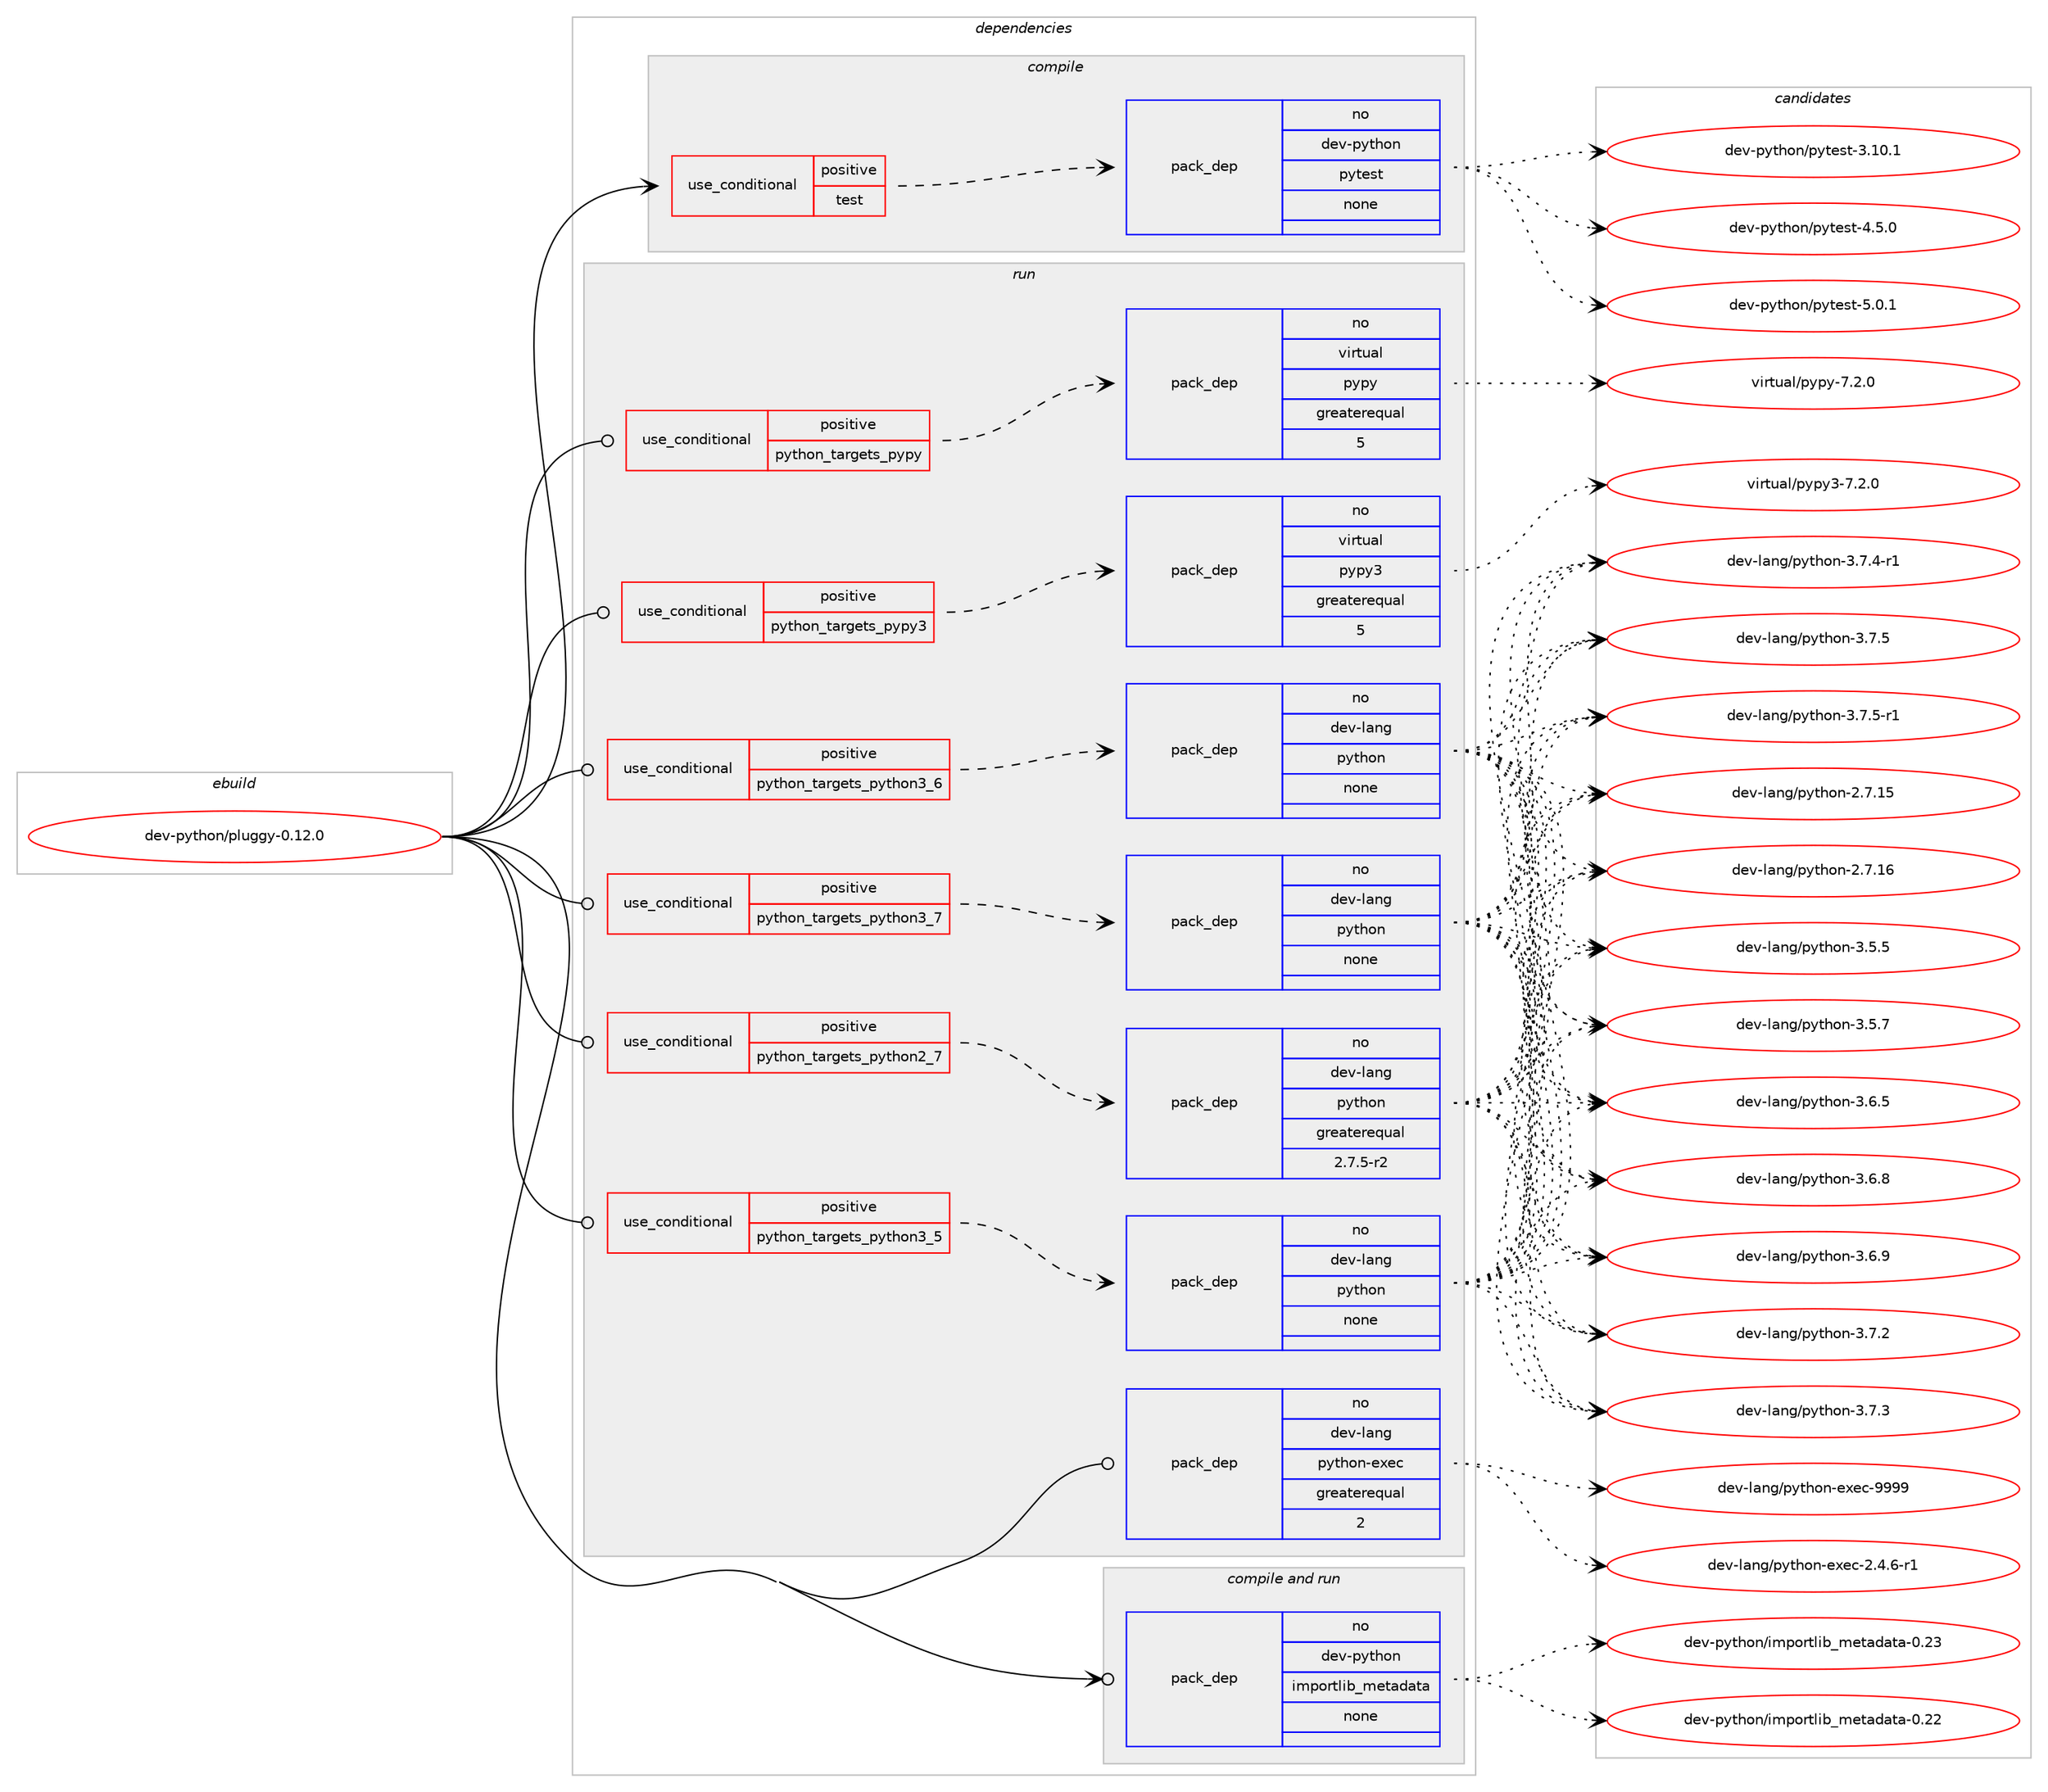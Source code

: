 digraph prolog {

# *************
# Graph options
# *************

newrank=true;
concentrate=true;
compound=true;
graph [rankdir=LR,fontname=Helvetica,fontsize=10,ranksep=1.5];#, ranksep=2.5, nodesep=0.2];
edge  [arrowhead=vee];
node  [fontname=Helvetica,fontsize=10];

# **********
# The ebuild
# **********

subgraph cluster_leftcol {
color=gray;
rank=same;
label=<<i>ebuild</i>>;
id [label="dev-python/pluggy-0.12.0", color=red, width=4, href="../dev-python/pluggy-0.12.0.svg"];
}

# ****************
# The dependencies
# ****************

subgraph cluster_midcol {
color=gray;
label=<<i>dependencies</i>>;
subgraph cluster_compile {
fillcolor="#eeeeee";
style=filled;
label=<<i>compile</i>>;
subgraph cond144677 {
dependency622408 [label=<<TABLE BORDER="0" CELLBORDER="1" CELLSPACING="0" CELLPADDING="4"><TR><TD ROWSPAN="3" CELLPADDING="10">use_conditional</TD></TR><TR><TD>positive</TD></TR><TR><TD>test</TD></TR></TABLE>>, shape=none, color=red];
subgraph pack465891 {
dependency622409 [label=<<TABLE BORDER="0" CELLBORDER="1" CELLSPACING="0" CELLPADDING="4" WIDTH="220"><TR><TD ROWSPAN="6" CELLPADDING="30">pack_dep</TD></TR><TR><TD WIDTH="110">no</TD></TR><TR><TD>dev-python</TD></TR><TR><TD>pytest</TD></TR><TR><TD>none</TD></TR><TR><TD></TD></TR></TABLE>>, shape=none, color=blue];
}
dependency622408:e -> dependency622409:w [weight=20,style="dashed",arrowhead="vee"];
}
id:e -> dependency622408:w [weight=20,style="solid",arrowhead="vee"];
}
subgraph cluster_compileandrun {
fillcolor="#eeeeee";
style=filled;
label=<<i>compile and run</i>>;
subgraph pack465892 {
dependency622410 [label=<<TABLE BORDER="0" CELLBORDER="1" CELLSPACING="0" CELLPADDING="4" WIDTH="220"><TR><TD ROWSPAN="6" CELLPADDING="30">pack_dep</TD></TR><TR><TD WIDTH="110">no</TD></TR><TR><TD>dev-python</TD></TR><TR><TD>importlib_metadata</TD></TR><TR><TD>none</TD></TR><TR><TD></TD></TR></TABLE>>, shape=none, color=blue];
}
id:e -> dependency622410:w [weight=20,style="solid",arrowhead="odotvee"];
}
subgraph cluster_run {
fillcolor="#eeeeee";
style=filled;
label=<<i>run</i>>;
subgraph cond144678 {
dependency622411 [label=<<TABLE BORDER="0" CELLBORDER="1" CELLSPACING="0" CELLPADDING="4"><TR><TD ROWSPAN="3" CELLPADDING="10">use_conditional</TD></TR><TR><TD>positive</TD></TR><TR><TD>python_targets_pypy</TD></TR></TABLE>>, shape=none, color=red];
subgraph pack465893 {
dependency622412 [label=<<TABLE BORDER="0" CELLBORDER="1" CELLSPACING="0" CELLPADDING="4" WIDTH="220"><TR><TD ROWSPAN="6" CELLPADDING="30">pack_dep</TD></TR><TR><TD WIDTH="110">no</TD></TR><TR><TD>virtual</TD></TR><TR><TD>pypy</TD></TR><TR><TD>greaterequal</TD></TR><TR><TD>5</TD></TR></TABLE>>, shape=none, color=blue];
}
dependency622411:e -> dependency622412:w [weight=20,style="dashed",arrowhead="vee"];
}
id:e -> dependency622411:w [weight=20,style="solid",arrowhead="odot"];
subgraph cond144679 {
dependency622413 [label=<<TABLE BORDER="0" CELLBORDER="1" CELLSPACING="0" CELLPADDING="4"><TR><TD ROWSPAN="3" CELLPADDING="10">use_conditional</TD></TR><TR><TD>positive</TD></TR><TR><TD>python_targets_pypy3</TD></TR></TABLE>>, shape=none, color=red];
subgraph pack465894 {
dependency622414 [label=<<TABLE BORDER="0" CELLBORDER="1" CELLSPACING="0" CELLPADDING="4" WIDTH="220"><TR><TD ROWSPAN="6" CELLPADDING="30">pack_dep</TD></TR><TR><TD WIDTH="110">no</TD></TR><TR><TD>virtual</TD></TR><TR><TD>pypy3</TD></TR><TR><TD>greaterequal</TD></TR><TR><TD>5</TD></TR></TABLE>>, shape=none, color=blue];
}
dependency622413:e -> dependency622414:w [weight=20,style="dashed",arrowhead="vee"];
}
id:e -> dependency622413:w [weight=20,style="solid",arrowhead="odot"];
subgraph cond144680 {
dependency622415 [label=<<TABLE BORDER="0" CELLBORDER="1" CELLSPACING="0" CELLPADDING="4"><TR><TD ROWSPAN="3" CELLPADDING="10">use_conditional</TD></TR><TR><TD>positive</TD></TR><TR><TD>python_targets_python2_7</TD></TR></TABLE>>, shape=none, color=red];
subgraph pack465895 {
dependency622416 [label=<<TABLE BORDER="0" CELLBORDER="1" CELLSPACING="0" CELLPADDING="4" WIDTH="220"><TR><TD ROWSPAN="6" CELLPADDING="30">pack_dep</TD></TR><TR><TD WIDTH="110">no</TD></TR><TR><TD>dev-lang</TD></TR><TR><TD>python</TD></TR><TR><TD>greaterequal</TD></TR><TR><TD>2.7.5-r2</TD></TR></TABLE>>, shape=none, color=blue];
}
dependency622415:e -> dependency622416:w [weight=20,style="dashed",arrowhead="vee"];
}
id:e -> dependency622415:w [weight=20,style="solid",arrowhead="odot"];
subgraph cond144681 {
dependency622417 [label=<<TABLE BORDER="0" CELLBORDER="1" CELLSPACING="0" CELLPADDING="4"><TR><TD ROWSPAN="3" CELLPADDING="10">use_conditional</TD></TR><TR><TD>positive</TD></TR><TR><TD>python_targets_python3_5</TD></TR></TABLE>>, shape=none, color=red];
subgraph pack465896 {
dependency622418 [label=<<TABLE BORDER="0" CELLBORDER="1" CELLSPACING="0" CELLPADDING="4" WIDTH="220"><TR><TD ROWSPAN="6" CELLPADDING="30">pack_dep</TD></TR><TR><TD WIDTH="110">no</TD></TR><TR><TD>dev-lang</TD></TR><TR><TD>python</TD></TR><TR><TD>none</TD></TR><TR><TD></TD></TR></TABLE>>, shape=none, color=blue];
}
dependency622417:e -> dependency622418:w [weight=20,style="dashed",arrowhead="vee"];
}
id:e -> dependency622417:w [weight=20,style="solid",arrowhead="odot"];
subgraph cond144682 {
dependency622419 [label=<<TABLE BORDER="0" CELLBORDER="1" CELLSPACING="0" CELLPADDING="4"><TR><TD ROWSPAN="3" CELLPADDING="10">use_conditional</TD></TR><TR><TD>positive</TD></TR><TR><TD>python_targets_python3_6</TD></TR></TABLE>>, shape=none, color=red];
subgraph pack465897 {
dependency622420 [label=<<TABLE BORDER="0" CELLBORDER="1" CELLSPACING="0" CELLPADDING="4" WIDTH="220"><TR><TD ROWSPAN="6" CELLPADDING="30">pack_dep</TD></TR><TR><TD WIDTH="110">no</TD></TR><TR><TD>dev-lang</TD></TR><TR><TD>python</TD></TR><TR><TD>none</TD></TR><TR><TD></TD></TR></TABLE>>, shape=none, color=blue];
}
dependency622419:e -> dependency622420:w [weight=20,style="dashed",arrowhead="vee"];
}
id:e -> dependency622419:w [weight=20,style="solid",arrowhead="odot"];
subgraph cond144683 {
dependency622421 [label=<<TABLE BORDER="0" CELLBORDER="1" CELLSPACING="0" CELLPADDING="4"><TR><TD ROWSPAN="3" CELLPADDING="10">use_conditional</TD></TR><TR><TD>positive</TD></TR><TR><TD>python_targets_python3_7</TD></TR></TABLE>>, shape=none, color=red];
subgraph pack465898 {
dependency622422 [label=<<TABLE BORDER="0" CELLBORDER="1" CELLSPACING="0" CELLPADDING="4" WIDTH="220"><TR><TD ROWSPAN="6" CELLPADDING="30">pack_dep</TD></TR><TR><TD WIDTH="110">no</TD></TR><TR><TD>dev-lang</TD></TR><TR><TD>python</TD></TR><TR><TD>none</TD></TR><TR><TD></TD></TR></TABLE>>, shape=none, color=blue];
}
dependency622421:e -> dependency622422:w [weight=20,style="dashed",arrowhead="vee"];
}
id:e -> dependency622421:w [weight=20,style="solid",arrowhead="odot"];
subgraph pack465899 {
dependency622423 [label=<<TABLE BORDER="0" CELLBORDER="1" CELLSPACING="0" CELLPADDING="4" WIDTH="220"><TR><TD ROWSPAN="6" CELLPADDING="30">pack_dep</TD></TR><TR><TD WIDTH="110">no</TD></TR><TR><TD>dev-lang</TD></TR><TR><TD>python-exec</TD></TR><TR><TD>greaterequal</TD></TR><TR><TD>2</TD></TR></TABLE>>, shape=none, color=blue];
}
id:e -> dependency622423:w [weight=20,style="solid",arrowhead="odot"];
}
}

# **************
# The candidates
# **************

subgraph cluster_choices {
rank=same;
color=gray;
label=<<i>candidates</i>>;

subgraph choice465891 {
color=black;
nodesep=1;
choice100101118451121211161041111104711212111610111511645514649484649 [label="dev-python/pytest-3.10.1", color=red, width=4,href="../dev-python/pytest-3.10.1.svg"];
choice1001011184511212111610411111047112121116101115116455246534648 [label="dev-python/pytest-4.5.0", color=red, width=4,href="../dev-python/pytest-4.5.0.svg"];
choice1001011184511212111610411111047112121116101115116455346484649 [label="dev-python/pytest-5.0.1", color=red, width=4,href="../dev-python/pytest-5.0.1.svg"];
dependency622409:e -> choice100101118451121211161041111104711212111610111511645514649484649:w [style=dotted,weight="100"];
dependency622409:e -> choice1001011184511212111610411111047112121116101115116455246534648:w [style=dotted,weight="100"];
dependency622409:e -> choice1001011184511212111610411111047112121116101115116455346484649:w [style=dotted,weight="100"];
}
subgraph choice465892 {
color=black;
nodesep=1;
choice100101118451121211161041111104710510911211111411610810598951091011169710097116974548465050 [label="dev-python/importlib_metadata-0.22", color=red, width=4,href="../dev-python/importlib_metadata-0.22.svg"];
choice100101118451121211161041111104710510911211111411610810598951091011169710097116974548465051 [label="dev-python/importlib_metadata-0.23", color=red, width=4,href="../dev-python/importlib_metadata-0.23.svg"];
dependency622410:e -> choice100101118451121211161041111104710510911211111411610810598951091011169710097116974548465050:w [style=dotted,weight="100"];
dependency622410:e -> choice100101118451121211161041111104710510911211111411610810598951091011169710097116974548465051:w [style=dotted,weight="100"];
}
subgraph choice465893 {
color=black;
nodesep=1;
choice1181051141161179710847112121112121455546504648 [label="virtual/pypy-7.2.0", color=red, width=4,href="../virtual/pypy-7.2.0.svg"];
dependency622412:e -> choice1181051141161179710847112121112121455546504648:w [style=dotted,weight="100"];
}
subgraph choice465894 {
color=black;
nodesep=1;
choice118105114116117971084711212111212151455546504648 [label="virtual/pypy3-7.2.0", color=red, width=4,href="../virtual/pypy3-7.2.0.svg"];
dependency622414:e -> choice118105114116117971084711212111212151455546504648:w [style=dotted,weight="100"];
}
subgraph choice465895 {
color=black;
nodesep=1;
choice10010111845108971101034711212111610411111045504655464953 [label="dev-lang/python-2.7.15", color=red, width=4,href="../dev-lang/python-2.7.15.svg"];
choice10010111845108971101034711212111610411111045504655464954 [label="dev-lang/python-2.7.16", color=red, width=4,href="../dev-lang/python-2.7.16.svg"];
choice100101118451089711010347112121116104111110455146534653 [label="dev-lang/python-3.5.5", color=red, width=4,href="../dev-lang/python-3.5.5.svg"];
choice100101118451089711010347112121116104111110455146534655 [label="dev-lang/python-3.5.7", color=red, width=4,href="../dev-lang/python-3.5.7.svg"];
choice100101118451089711010347112121116104111110455146544653 [label="dev-lang/python-3.6.5", color=red, width=4,href="../dev-lang/python-3.6.5.svg"];
choice100101118451089711010347112121116104111110455146544656 [label="dev-lang/python-3.6.8", color=red, width=4,href="../dev-lang/python-3.6.8.svg"];
choice100101118451089711010347112121116104111110455146544657 [label="dev-lang/python-3.6.9", color=red, width=4,href="../dev-lang/python-3.6.9.svg"];
choice100101118451089711010347112121116104111110455146554650 [label="dev-lang/python-3.7.2", color=red, width=4,href="../dev-lang/python-3.7.2.svg"];
choice100101118451089711010347112121116104111110455146554651 [label="dev-lang/python-3.7.3", color=red, width=4,href="../dev-lang/python-3.7.3.svg"];
choice1001011184510897110103471121211161041111104551465546524511449 [label="dev-lang/python-3.7.4-r1", color=red, width=4,href="../dev-lang/python-3.7.4-r1.svg"];
choice100101118451089711010347112121116104111110455146554653 [label="dev-lang/python-3.7.5", color=red, width=4,href="../dev-lang/python-3.7.5.svg"];
choice1001011184510897110103471121211161041111104551465546534511449 [label="dev-lang/python-3.7.5-r1", color=red, width=4,href="../dev-lang/python-3.7.5-r1.svg"];
dependency622416:e -> choice10010111845108971101034711212111610411111045504655464953:w [style=dotted,weight="100"];
dependency622416:e -> choice10010111845108971101034711212111610411111045504655464954:w [style=dotted,weight="100"];
dependency622416:e -> choice100101118451089711010347112121116104111110455146534653:w [style=dotted,weight="100"];
dependency622416:e -> choice100101118451089711010347112121116104111110455146534655:w [style=dotted,weight="100"];
dependency622416:e -> choice100101118451089711010347112121116104111110455146544653:w [style=dotted,weight="100"];
dependency622416:e -> choice100101118451089711010347112121116104111110455146544656:w [style=dotted,weight="100"];
dependency622416:e -> choice100101118451089711010347112121116104111110455146544657:w [style=dotted,weight="100"];
dependency622416:e -> choice100101118451089711010347112121116104111110455146554650:w [style=dotted,weight="100"];
dependency622416:e -> choice100101118451089711010347112121116104111110455146554651:w [style=dotted,weight="100"];
dependency622416:e -> choice1001011184510897110103471121211161041111104551465546524511449:w [style=dotted,weight="100"];
dependency622416:e -> choice100101118451089711010347112121116104111110455146554653:w [style=dotted,weight="100"];
dependency622416:e -> choice1001011184510897110103471121211161041111104551465546534511449:w [style=dotted,weight="100"];
}
subgraph choice465896 {
color=black;
nodesep=1;
choice10010111845108971101034711212111610411111045504655464953 [label="dev-lang/python-2.7.15", color=red, width=4,href="../dev-lang/python-2.7.15.svg"];
choice10010111845108971101034711212111610411111045504655464954 [label="dev-lang/python-2.7.16", color=red, width=4,href="../dev-lang/python-2.7.16.svg"];
choice100101118451089711010347112121116104111110455146534653 [label="dev-lang/python-3.5.5", color=red, width=4,href="../dev-lang/python-3.5.5.svg"];
choice100101118451089711010347112121116104111110455146534655 [label="dev-lang/python-3.5.7", color=red, width=4,href="../dev-lang/python-3.5.7.svg"];
choice100101118451089711010347112121116104111110455146544653 [label="dev-lang/python-3.6.5", color=red, width=4,href="../dev-lang/python-3.6.5.svg"];
choice100101118451089711010347112121116104111110455146544656 [label="dev-lang/python-3.6.8", color=red, width=4,href="../dev-lang/python-3.6.8.svg"];
choice100101118451089711010347112121116104111110455146544657 [label="dev-lang/python-3.6.9", color=red, width=4,href="../dev-lang/python-3.6.9.svg"];
choice100101118451089711010347112121116104111110455146554650 [label="dev-lang/python-3.7.2", color=red, width=4,href="../dev-lang/python-3.7.2.svg"];
choice100101118451089711010347112121116104111110455146554651 [label="dev-lang/python-3.7.3", color=red, width=4,href="../dev-lang/python-3.7.3.svg"];
choice1001011184510897110103471121211161041111104551465546524511449 [label="dev-lang/python-3.7.4-r1", color=red, width=4,href="../dev-lang/python-3.7.4-r1.svg"];
choice100101118451089711010347112121116104111110455146554653 [label="dev-lang/python-3.7.5", color=red, width=4,href="../dev-lang/python-3.7.5.svg"];
choice1001011184510897110103471121211161041111104551465546534511449 [label="dev-lang/python-3.7.5-r1", color=red, width=4,href="../dev-lang/python-3.7.5-r1.svg"];
dependency622418:e -> choice10010111845108971101034711212111610411111045504655464953:w [style=dotted,weight="100"];
dependency622418:e -> choice10010111845108971101034711212111610411111045504655464954:w [style=dotted,weight="100"];
dependency622418:e -> choice100101118451089711010347112121116104111110455146534653:w [style=dotted,weight="100"];
dependency622418:e -> choice100101118451089711010347112121116104111110455146534655:w [style=dotted,weight="100"];
dependency622418:e -> choice100101118451089711010347112121116104111110455146544653:w [style=dotted,weight="100"];
dependency622418:e -> choice100101118451089711010347112121116104111110455146544656:w [style=dotted,weight="100"];
dependency622418:e -> choice100101118451089711010347112121116104111110455146544657:w [style=dotted,weight="100"];
dependency622418:e -> choice100101118451089711010347112121116104111110455146554650:w [style=dotted,weight="100"];
dependency622418:e -> choice100101118451089711010347112121116104111110455146554651:w [style=dotted,weight="100"];
dependency622418:e -> choice1001011184510897110103471121211161041111104551465546524511449:w [style=dotted,weight="100"];
dependency622418:e -> choice100101118451089711010347112121116104111110455146554653:w [style=dotted,weight="100"];
dependency622418:e -> choice1001011184510897110103471121211161041111104551465546534511449:w [style=dotted,weight="100"];
}
subgraph choice465897 {
color=black;
nodesep=1;
choice10010111845108971101034711212111610411111045504655464953 [label="dev-lang/python-2.7.15", color=red, width=4,href="../dev-lang/python-2.7.15.svg"];
choice10010111845108971101034711212111610411111045504655464954 [label="dev-lang/python-2.7.16", color=red, width=4,href="../dev-lang/python-2.7.16.svg"];
choice100101118451089711010347112121116104111110455146534653 [label="dev-lang/python-3.5.5", color=red, width=4,href="../dev-lang/python-3.5.5.svg"];
choice100101118451089711010347112121116104111110455146534655 [label="dev-lang/python-3.5.7", color=red, width=4,href="../dev-lang/python-3.5.7.svg"];
choice100101118451089711010347112121116104111110455146544653 [label="dev-lang/python-3.6.5", color=red, width=4,href="../dev-lang/python-3.6.5.svg"];
choice100101118451089711010347112121116104111110455146544656 [label="dev-lang/python-3.6.8", color=red, width=4,href="../dev-lang/python-3.6.8.svg"];
choice100101118451089711010347112121116104111110455146544657 [label="dev-lang/python-3.6.9", color=red, width=4,href="../dev-lang/python-3.6.9.svg"];
choice100101118451089711010347112121116104111110455146554650 [label="dev-lang/python-3.7.2", color=red, width=4,href="../dev-lang/python-3.7.2.svg"];
choice100101118451089711010347112121116104111110455146554651 [label="dev-lang/python-3.7.3", color=red, width=4,href="../dev-lang/python-3.7.3.svg"];
choice1001011184510897110103471121211161041111104551465546524511449 [label="dev-lang/python-3.7.4-r1", color=red, width=4,href="../dev-lang/python-3.7.4-r1.svg"];
choice100101118451089711010347112121116104111110455146554653 [label="dev-lang/python-3.7.5", color=red, width=4,href="../dev-lang/python-3.7.5.svg"];
choice1001011184510897110103471121211161041111104551465546534511449 [label="dev-lang/python-3.7.5-r1", color=red, width=4,href="../dev-lang/python-3.7.5-r1.svg"];
dependency622420:e -> choice10010111845108971101034711212111610411111045504655464953:w [style=dotted,weight="100"];
dependency622420:e -> choice10010111845108971101034711212111610411111045504655464954:w [style=dotted,weight="100"];
dependency622420:e -> choice100101118451089711010347112121116104111110455146534653:w [style=dotted,weight="100"];
dependency622420:e -> choice100101118451089711010347112121116104111110455146534655:w [style=dotted,weight="100"];
dependency622420:e -> choice100101118451089711010347112121116104111110455146544653:w [style=dotted,weight="100"];
dependency622420:e -> choice100101118451089711010347112121116104111110455146544656:w [style=dotted,weight="100"];
dependency622420:e -> choice100101118451089711010347112121116104111110455146544657:w [style=dotted,weight="100"];
dependency622420:e -> choice100101118451089711010347112121116104111110455146554650:w [style=dotted,weight="100"];
dependency622420:e -> choice100101118451089711010347112121116104111110455146554651:w [style=dotted,weight="100"];
dependency622420:e -> choice1001011184510897110103471121211161041111104551465546524511449:w [style=dotted,weight="100"];
dependency622420:e -> choice100101118451089711010347112121116104111110455146554653:w [style=dotted,weight="100"];
dependency622420:e -> choice1001011184510897110103471121211161041111104551465546534511449:w [style=dotted,weight="100"];
}
subgraph choice465898 {
color=black;
nodesep=1;
choice10010111845108971101034711212111610411111045504655464953 [label="dev-lang/python-2.7.15", color=red, width=4,href="../dev-lang/python-2.7.15.svg"];
choice10010111845108971101034711212111610411111045504655464954 [label="dev-lang/python-2.7.16", color=red, width=4,href="../dev-lang/python-2.7.16.svg"];
choice100101118451089711010347112121116104111110455146534653 [label="dev-lang/python-3.5.5", color=red, width=4,href="../dev-lang/python-3.5.5.svg"];
choice100101118451089711010347112121116104111110455146534655 [label="dev-lang/python-3.5.7", color=red, width=4,href="../dev-lang/python-3.5.7.svg"];
choice100101118451089711010347112121116104111110455146544653 [label="dev-lang/python-3.6.5", color=red, width=4,href="../dev-lang/python-3.6.5.svg"];
choice100101118451089711010347112121116104111110455146544656 [label="dev-lang/python-3.6.8", color=red, width=4,href="../dev-lang/python-3.6.8.svg"];
choice100101118451089711010347112121116104111110455146544657 [label="dev-lang/python-3.6.9", color=red, width=4,href="../dev-lang/python-3.6.9.svg"];
choice100101118451089711010347112121116104111110455146554650 [label="dev-lang/python-3.7.2", color=red, width=4,href="../dev-lang/python-3.7.2.svg"];
choice100101118451089711010347112121116104111110455146554651 [label="dev-lang/python-3.7.3", color=red, width=4,href="../dev-lang/python-3.7.3.svg"];
choice1001011184510897110103471121211161041111104551465546524511449 [label="dev-lang/python-3.7.4-r1", color=red, width=4,href="../dev-lang/python-3.7.4-r1.svg"];
choice100101118451089711010347112121116104111110455146554653 [label="dev-lang/python-3.7.5", color=red, width=4,href="../dev-lang/python-3.7.5.svg"];
choice1001011184510897110103471121211161041111104551465546534511449 [label="dev-lang/python-3.7.5-r1", color=red, width=4,href="../dev-lang/python-3.7.5-r1.svg"];
dependency622422:e -> choice10010111845108971101034711212111610411111045504655464953:w [style=dotted,weight="100"];
dependency622422:e -> choice10010111845108971101034711212111610411111045504655464954:w [style=dotted,weight="100"];
dependency622422:e -> choice100101118451089711010347112121116104111110455146534653:w [style=dotted,weight="100"];
dependency622422:e -> choice100101118451089711010347112121116104111110455146534655:w [style=dotted,weight="100"];
dependency622422:e -> choice100101118451089711010347112121116104111110455146544653:w [style=dotted,weight="100"];
dependency622422:e -> choice100101118451089711010347112121116104111110455146544656:w [style=dotted,weight="100"];
dependency622422:e -> choice100101118451089711010347112121116104111110455146544657:w [style=dotted,weight="100"];
dependency622422:e -> choice100101118451089711010347112121116104111110455146554650:w [style=dotted,weight="100"];
dependency622422:e -> choice100101118451089711010347112121116104111110455146554651:w [style=dotted,weight="100"];
dependency622422:e -> choice1001011184510897110103471121211161041111104551465546524511449:w [style=dotted,weight="100"];
dependency622422:e -> choice100101118451089711010347112121116104111110455146554653:w [style=dotted,weight="100"];
dependency622422:e -> choice1001011184510897110103471121211161041111104551465546534511449:w [style=dotted,weight="100"];
}
subgraph choice465899 {
color=black;
nodesep=1;
choice10010111845108971101034711212111610411111045101120101994550465246544511449 [label="dev-lang/python-exec-2.4.6-r1", color=red, width=4,href="../dev-lang/python-exec-2.4.6-r1.svg"];
choice10010111845108971101034711212111610411111045101120101994557575757 [label="dev-lang/python-exec-9999", color=red, width=4,href="../dev-lang/python-exec-9999.svg"];
dependency622423:e -> choice10010111845108971101034711212111610411111045101120101994550465246544511449:w [style=dotted,weight="100"];
dependency622423:e -> choice10010111845108971101034711212111610411111045101120101994557575757:w [style=dotted,weight="100"];
}
}

}
